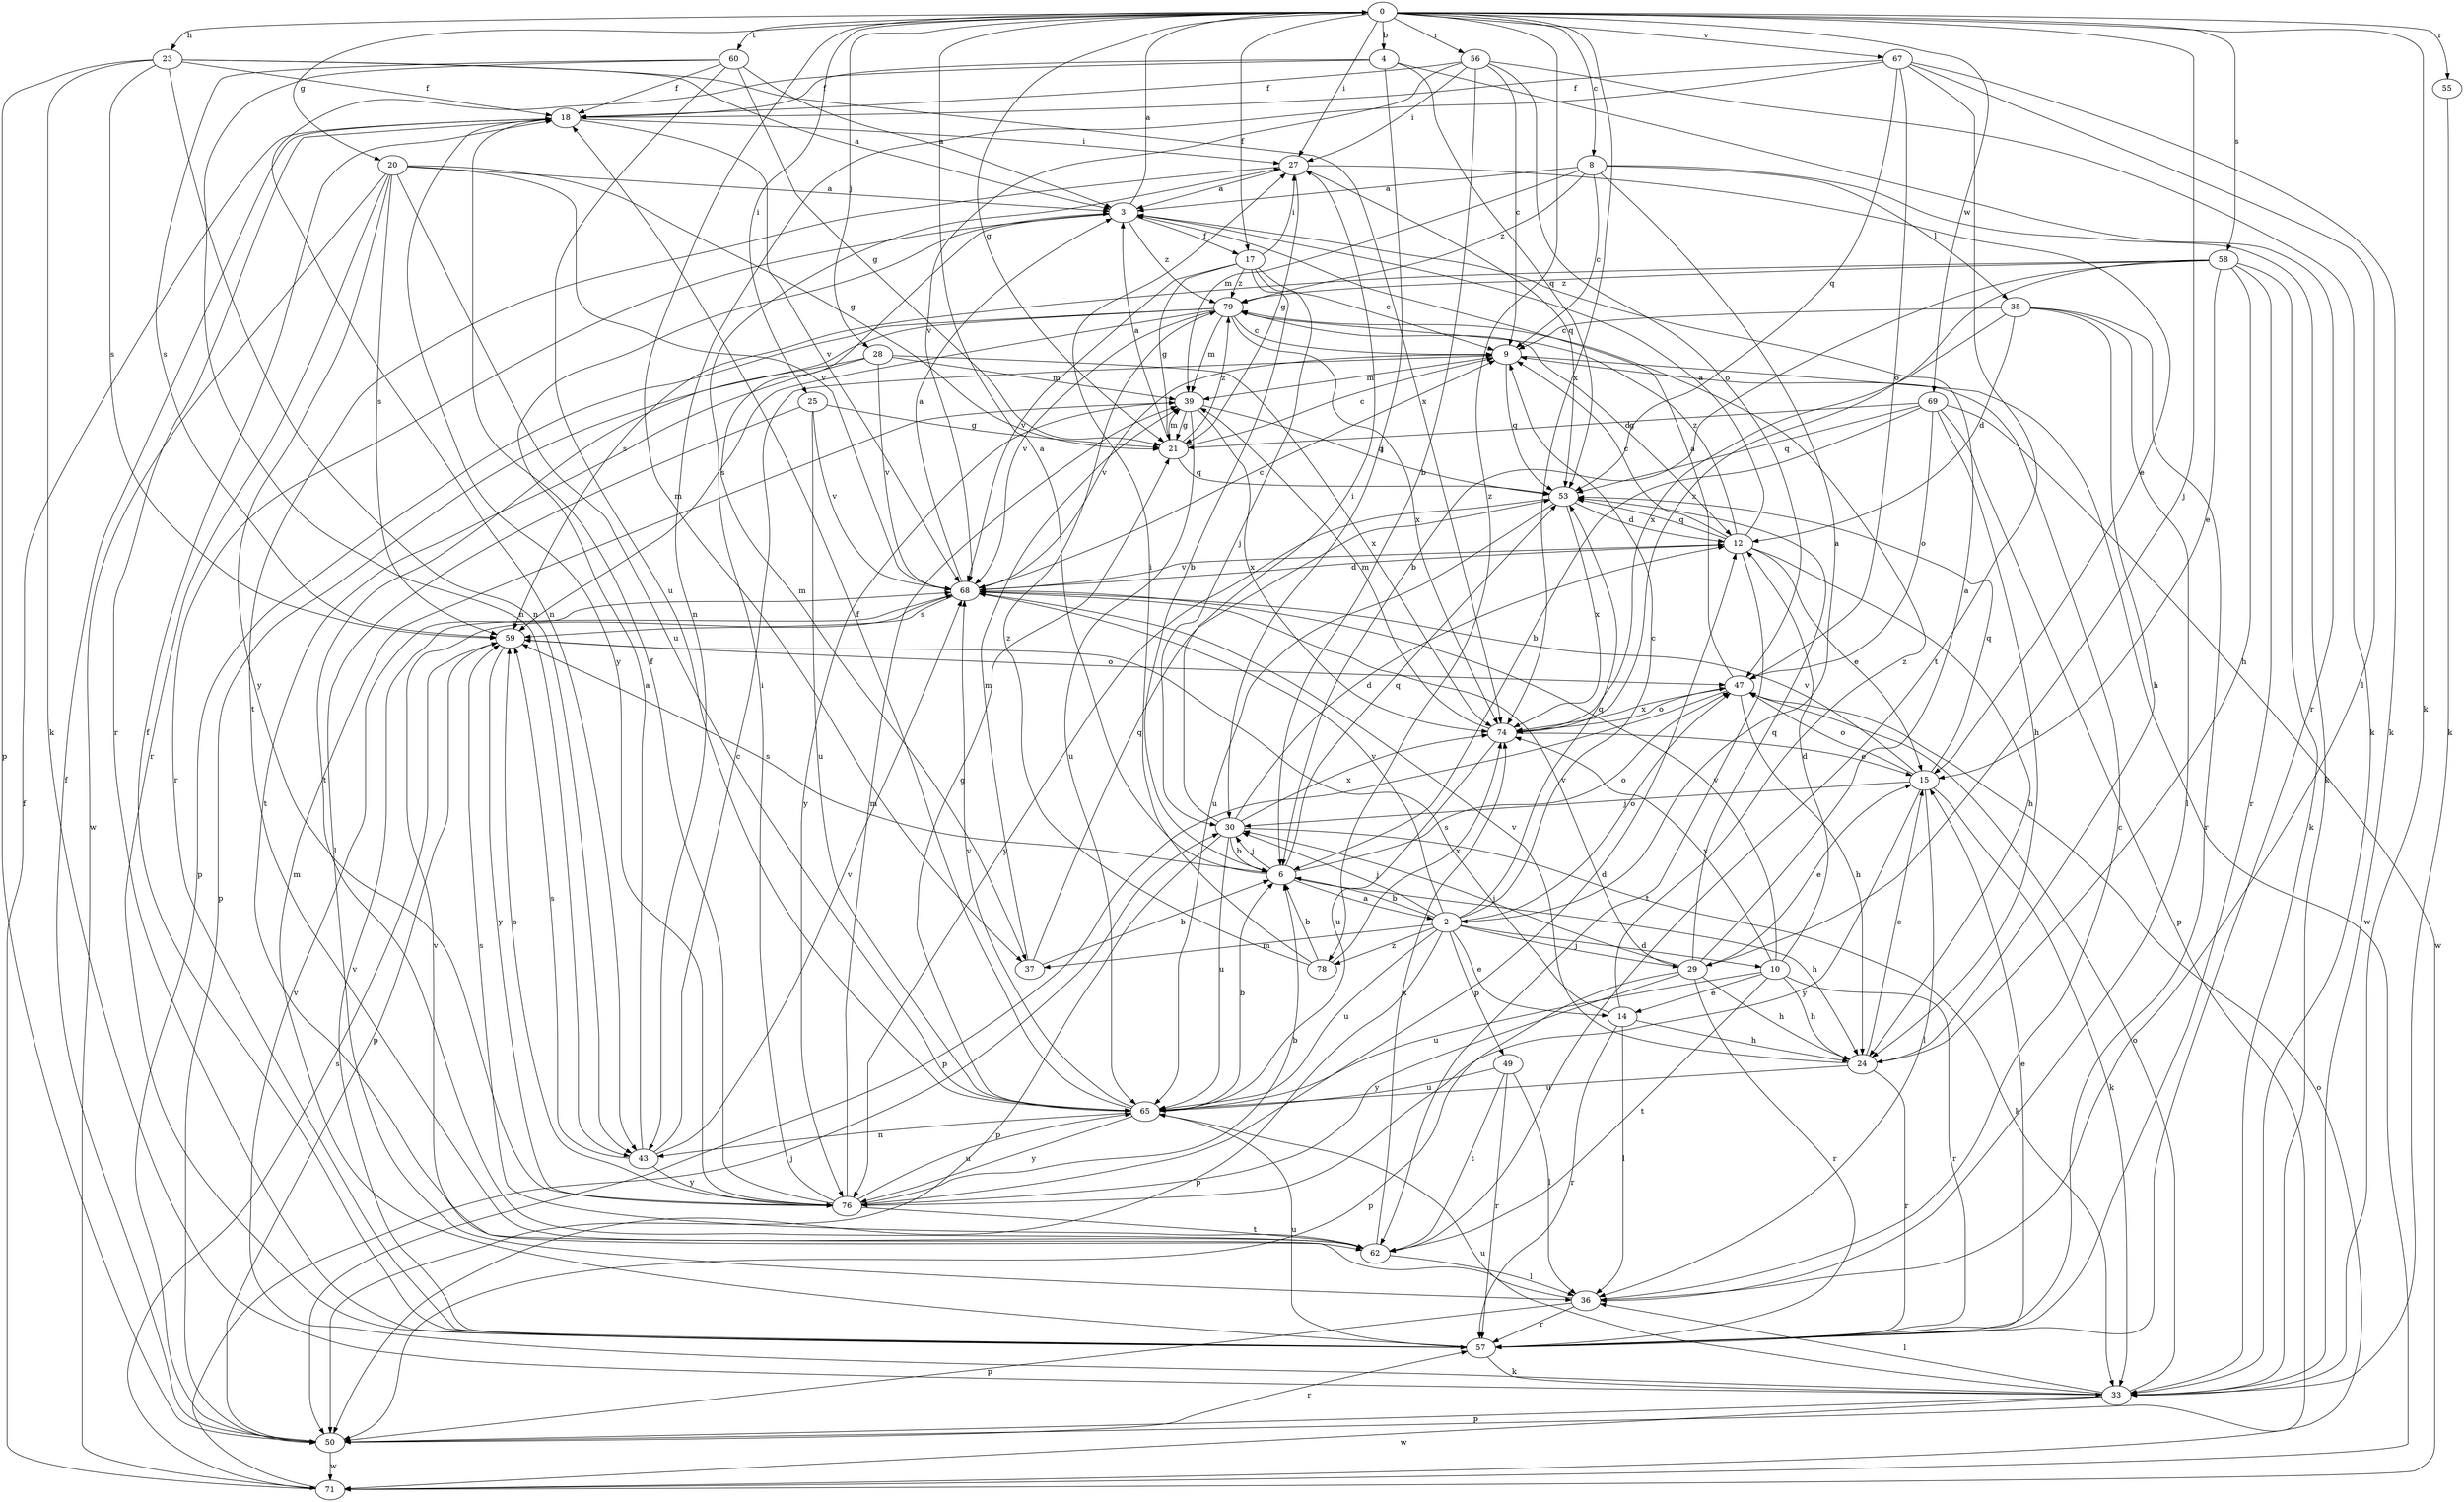 strict digraph  {
0;
2;
3;
4;
6;
8;
9;
10;
12;
14;
15;
17;
18;
20;
21;
23;
24;
25;
27;
28;
29;
30;
33;
35;
36;
37;
39;
43;
47;
49;
50;
53;
55;
56;
57;
58;
59;
60;
62;
65;
67;
68;
69;
71;
74;
76;
78;
79;
0 -> 4  [label=b];
0 -> 8  [label=c];
0 -> 17  [label=f];
0 -> 20  [label=g];
0 -> 21  [label=g];
0 -> 23  [label=h];
0 -> 25  [label=i];
0 -> 27  [label=i];
0 -> 28  [label=j];
0 -> 29  [label=j];
0 -> 33  [label=k];
0 -> 37  [label=m];
0 -> 55  [label=r];
0 -> 56  [label=r];
0 -> 58  [label=s];
0 -> 60  [label=t];
0 -> 67  [label=v];
0 -> 69  [label=w];
0 -> 74  [label=x];
0 -> 78  [label=z];
2 -> 6  [label=b];
2 -> 9  [label=c];
2 -> 10  [label=d];
2 -> 14  [label=e];
2 -> 29  [label=j];
2 -> 30  [label=j];
2 -> 37  [label=m];
2 -> 47  [label=o];
2 -> 49  [label=p];
2 -> 50  [label=p];
2 -> 53  [label=q];
2 -> 65  [label=u];
2 -> 68  [label=v];
2 -> 78  [label=z];
3 -> 0  [label=a];
3 -> 17  [label=f];
3 -> 37  [label=m];
3 -> 57  [label=r];
3 -> 79  [label=z];
4 -> 18  [label=f];
4 -> 30  [label=j];
4 -> 43  [label=n];
4 -> 53  [label=q];
4 -> 57  [label=r];
6 -> 0  [label=a];
6 -> 2  [label=a];
6 -> 24  [label=h];
6 -> 30  [label=j];
6 -> 47  [label=o];
6 -> 53  [label=q];
6 -> 59  [label=s];
8 -> 2  [label=a];
8 -> 3  [label=a];
8 -> 9  [label=c];
8 -> 33  [label=k];
8 -> 35  [label=l];
8 -> 39  [label=m];
8 -> 79  [label=z];
9 -> 39  [label=m];
9 -> 53  [label=q];
9 -> 68  [label=v];
9 -> 71  [label=w];
10 -> 12  [label=d];
10 -> 14  [label=e];
10 -> 24  [label=h];
10 -> 57  [label=r];
10 -> 62  [label=t];
10 -> 65  [label=u];
10 -> 68  [label=v];
10 -> 74  [label=x];
12 -> 3  [label=a];
12 -> 9  [label=c];
12 -> 15  [label=e];
12 -> 24  [label=h];
12 -> 53  [label=q];
12 -> 62  [label=t];
12 -> 68  [label=v];
12 -> 79  [label=z];
14 -> 24  [label=h];
14 -> 36  [label=l];
14 -> 57  [label=r];
14 -> 59  [label=s];
14 -> 79  [label=z];
15 -> 30  [label=j];
15 -> 33  [label=k];
15 -> 36  [label=l];
15 -> 47  [label=o];
15 -> 53  [label=q];
15 -> 68  [label=v];
15 -> 76  [label=y];
17 -> 6  [label=b];
17 -> 9  [label=c];
17 -> 21  [label=g];
17 -> 27  [label=i];
17 -> 30  [label=j];
17 -> 68  [label=v];
17 -> 79  [label=z];
18 -> 27  [label=i];
18 -> 57  [label=r];
18 -> 68  [label=v];
18 -> 76  [label=y];
20 -> 3  [label=a];
20 -> 21  [label=g];
20 -> 57  [label=r];
20 -> 59  [label=s];
20 -> 65  [label=u];
20 -> 68  [label=v];
20 -> 71  [label=w];
20 -> 76  [label=y];
21 -> 3  [label=a];
21 -> 9  [label=c];
21 -> 39  [label=m];
21 -> 53  [label=q];
21 -> 79  [label=z];
23 -> 3  [label=a];
23 -> 18  [label=f];
23 -> 33  [label=k];
23 -> 43  [label=n];
23 -> 50  [label=p];
23 -> 59  [label=s];
23 -> 74  [label=x];
24 -> 15  [label=e];
24 -> 57  [label=r];
24 -> 65  [label=u];
24 -> 68  [label=v];
25 -> 21  [label=g];
25 -> 36  [label=l];
25 -> 65  [label=u];
25 -> 68  [label=v];
27 -> 3  [label=a];
27 -> 15  [label=e];
27 -> 21  [label=g];
27 -> 53  [label=q];
27 -> 62  [label=t];
28 -> 39  [label=m];
28 -> 50  [label=p];
28 -> 62  [label=t];
28 -> 68  [label=v];
28 -> 74  [label=x];
29 -> 3  [label=a];
29 -> 15  [label=e];
29 -> 24  [label=h];
29 -> 30  [label=j];
29 -> 50  [label=p];
29 -> 53  [label=q];
29 -> 57  [label=r];
29 -> 68  [label=v];
29 -> 76  [label=y];
30 -> 6  [label=b];
30 -> 12  [label=d];
30 -> 27  [label=i];
30 -> 33  [label=k];
30 -> 50  [label=p];
30 -> 65  [label=u];
30 -> 74  [label=x];
33 -> 36  [label=l];
33 -> 47  [label=o];
33 -> 50  [label=p];
33 -> 65  [label=u];
33 -> 68  [label=v];
33 -> 71  [label=w];
35 -> 9  [label=c];
35 -> 12  [label=d];
35 -> 24  [label=h];
35 -> 36  [label=l];
35 -> 57  [label=r];
35 -> 74  [label=x];
36 -> 9  [label=c];
36 -> 50  [label=p];
36 -> 57  [label=r];
36 -> 68  [label=v];
37 -> 6  [label=b];
37 -> 39  [label=m];
37 -> 53  [label=q];
39 -> 21  [label=g];
39 -> 53  [label=q];
39 -> 65  [label=u];
39 -> 74  [label=x];
39 -> 76  [label=y];
43 -> 3  [label=a];
43 -> 9  [label=c];
43 -> 59  [label=s];
43 -> 68  [label=v];
43 -> 76  [label=y];
47 -> 3  [label=a];
47 -> 24  [label=h];
47 -> 50  [label=p];
47 -> 74  [label=x];
49 -> 36  [label=l];
49 -> 57  [label=r];
49 -> 62  [label=t];
49 -> 65  [label=u];
50 -> 18  [label=f];
50 -> 57  [label=r];
50 -> 71  [label=w];
53 -> 12  [label=d];
53 -> 65  [label=u];
53 -> 74  [label=x];
53 -> 76  [label=y];
55 -> 33  [label=k];
56 -> 6  [label=b];
56 -> 9  [label=c];
56 -> 18  [label=f];
56 -> 27  [label=i];
56 -> 33  [label=k];
56 -> 47  [label=o];
56 -> 68  [label=v];
57 -> 15  [label=e];
57 -> 18  [label=f];
57 -> 33  [label=k];
57 -> 39  [label=m];
57 -> 65  [label=u];
57 -> 68  [label=v];
58 -> 6  [label=b];
58 -> 15  [label=e];
58 -> 24  [label=h];
58 -> 33  [label=k];
58 -> 57  [label=r];
58 -> 59  [label=s];
58 -> 74  [label=x];
58 -> 79  [label=z];
59 -> 47  [label=o];
59 -> 50  [label=p];
59 -> 76  [label=y];
60 -> 3  [label=a];
60 -> 18  [label=f];
60 -> 21  [label=g];
60 -> 43  [label=n];
60 -> 59  [label=s];
60 -> 65  [label=u];
62 -> 36  [label=l];
62 -> 59  [label=s];
62 -> 74  [label=x];
65 -> 6  [label=b];
65 -> 18  [label=f];
65 -> 21  [label=g];
65 -> 43  [label=n];
65 -> 68  [label=v];
65 -> 76  [label=y];
67 -> 18  [label=f];
67 -> 33  [label=k];
67 -> 36  [label=l];
67 -> 43  [label=n];
67 -> 47  [label=o];
67 -> 53  [label=q];
67 -> 62  [label=t];
68 -> 3  [label=a];
68 -> 9  [label=c];
68 -> 12  [label=d];
68 -> 59  [label=s];
69 -> 6  [label=b];
69 -> 21  [label=g];
69 -> 24  [label=h];
69 -> 47  [label=o];
69 -> 50  [label=p];
69 -> 53  [label=q];
69 -> 71  [label=w];
71 -> 18  [label=f];
71 -> 30  [label=j];
71 -> 47  [label=o];
71 -> 59  [label=s];
74 -> 15  [label=e];
74 -> 39  [label=m];
74 -> 47  [label=o];
74 -> 65  [label=u];
76 -> 6  [label=b];
76 -> 12  [label=d];
76 -> 18  [label=f];
76 -> 27  [label=i];
76 -> 39  [label=m];
76 -> 59  [label=s];
76 -> 62  [label=t];
76 -> 65  [label=u];
78 -> 6  [label=b];
78 -> 27  [label=i];
78 -> 74  [label=x];
78 -> 79  [label=z];
79 -> 9  [label=c];
79 -> 12  [label=d];
79 -> 39  [label=m];
79 -> 50  [label=p];
79 -> 59  [label=s];
79 -> 62  [label=t];
79 -> 68  [label=v];
79 -> 74  [label=x];
}
